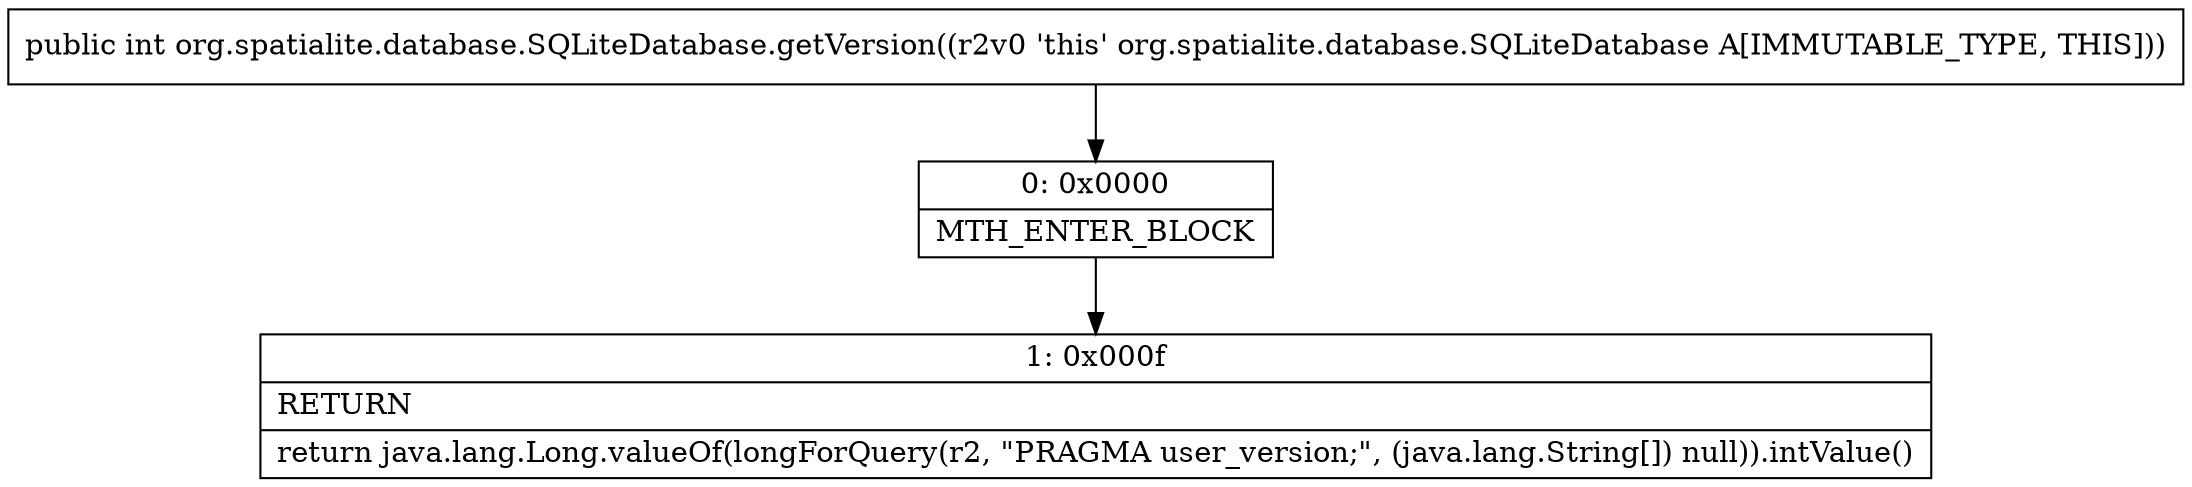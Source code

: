 digraph "CFG fororg.spatialite.database.SQLiteDatabase.getVersion()I" {
Node_0 [shape=record,label="{0\:\ 0x0000|MTH_ENTER_BLOCK\l}"];
Node_1 [shape=record,label="{1\:\ 0x000f|RETURN\l|return java.lang.Long.valueOf(longForQuery(r2, \"PRAGMA user_version;\", (java.lang.String[]) null)).intValue()\l}"];
MethodNode[shape=record,label="{public int org.spatialite.database.SQLiteDatabase.getVersion((r2v0 'this' org.spatialite.database.SQLiteDatabase A[IMMUTABLE_TYPE, THIS])) }"];
MethodNode -> Node_0;
Node_0 -> Node_1;
}

